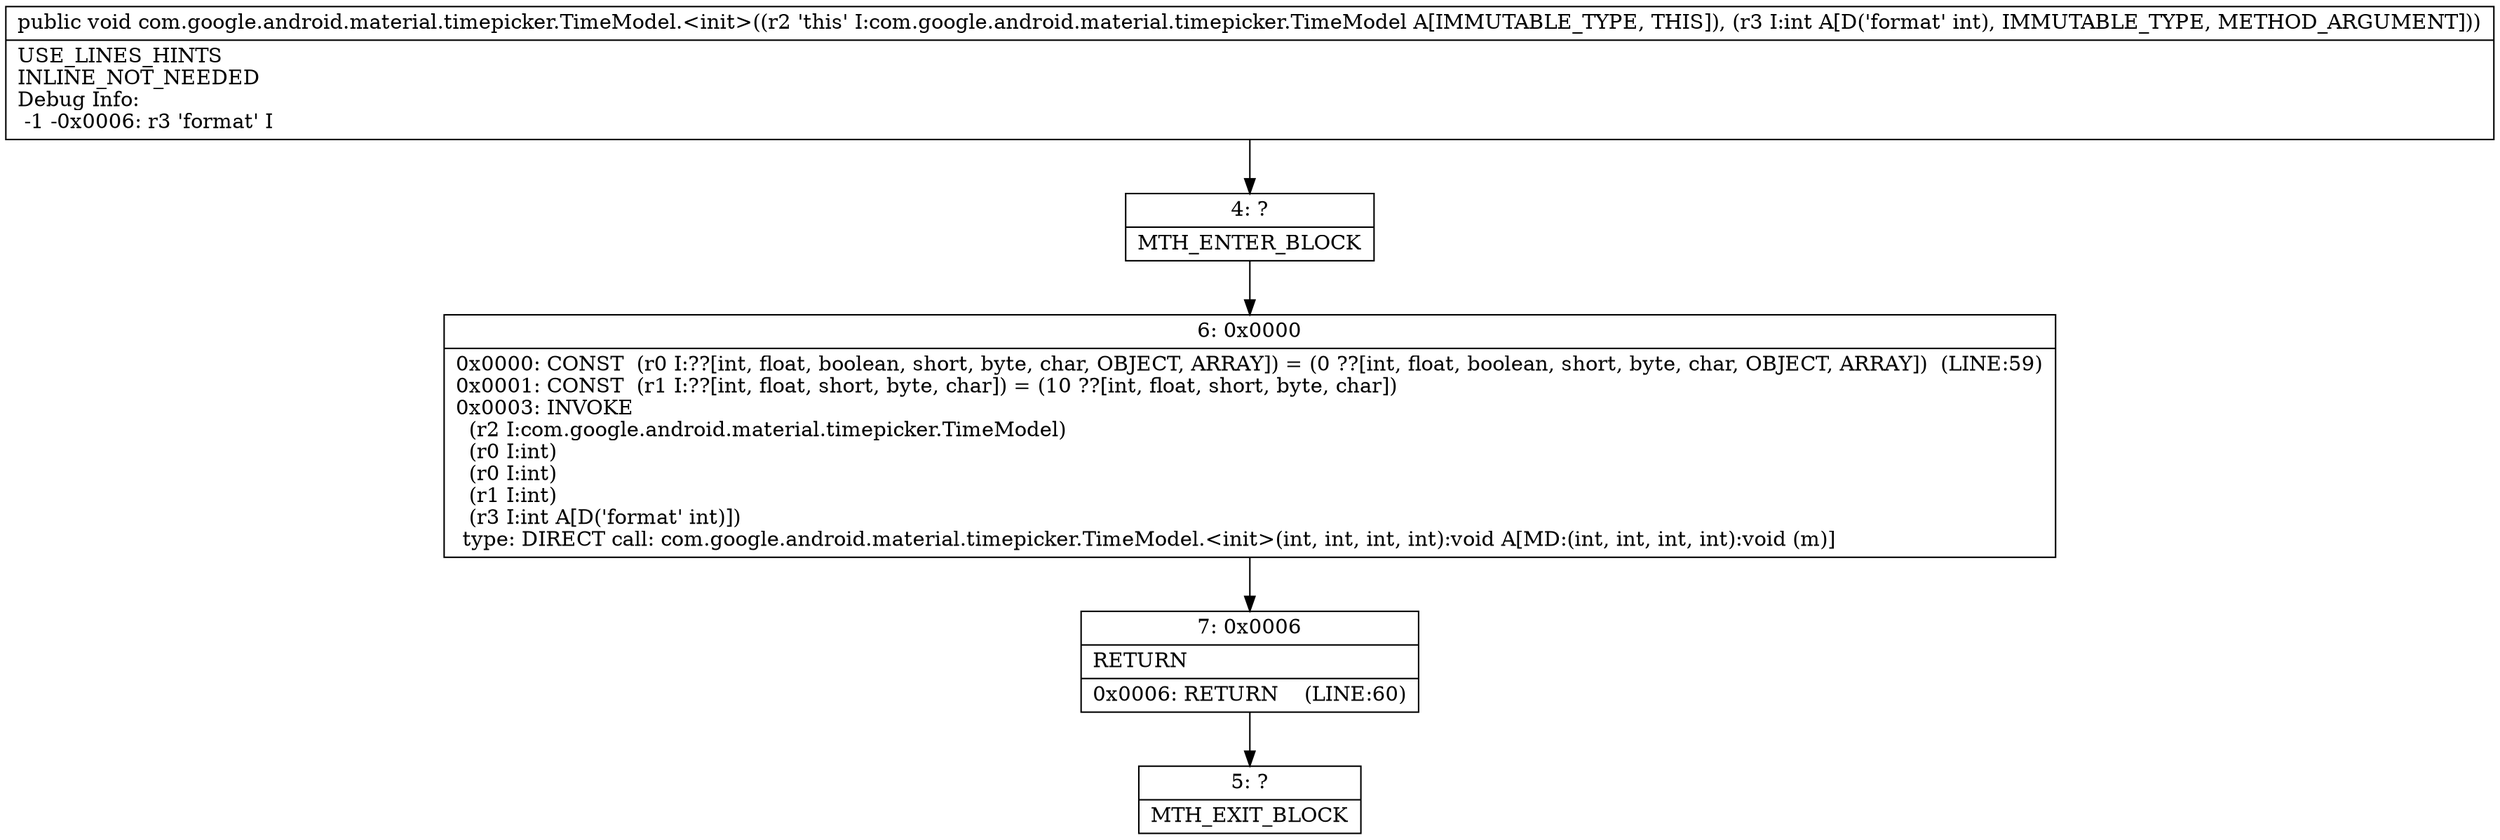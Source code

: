 digraph "CFG forcom.google.android.material.timepicker.TimeModel.\<init\>(I)V" {
Node_4 [shape=record,label="{4\:\ ?|MTH_ENTER_BLOCK\l}"];
Node_6 [shape=record,label="{6\:\ 0x0000|0x0000: CONST  (r0 I:??[int, float, boolean, short, byte, char, OBJECT, ARRAY]) = (0 ??[int, float, boolean, short, byte, char, OBJECT, ARRAY])  (LINE:59)\l0x0001: CONST  (r1 I:??[int, float, short, byte, char]) = (10 ??[int, float, short, byte, char]) \l0x0003: INVOKE  \l  (r2 I:com.google.android.material.timepicker.TimeModel)\l  (r0 I:int)\l  (r0 I:int)\l  (r1 I:int)\l  (r3 I:int A[D('format' int)])\l type: DIRECT call: com.google.android.material.timepicker.TimeModel.\<init\>(int, int, int, int):void A[MD:(int, int, int, int):void (m)]\l}"];
Node_7 [shape=record,label="{7\:\ 0x0006|RETURN\l|0x0006: RETURN    (LINE:60)\l}"];
Node_5 [shape=record,label="{5\:\ ?|MTH_EXIT_BLOCK\l}"];
MethodNode[shape=record,label="{public void com.google.android.material.timepicker.TimeModel.\<init\>((r2 'this' I:com.google.android.material.timepicker.TimeModel A[IMMUTABLE_TYPE, THIS]), (r3 I:int A[D('format' int), IMMUTABLE_TYPE, METHOD_ARGUMENT]))  | USE_LINES_HINTS\lINLINE_NOT_NEEDED\lDebug Info:\l  \-1 \-0x0006: r3 'format' I\l}"];
MethodNode -> Node_4;Node_4 -> Node_6;
Node_6 -> Node_7;
Node_7 -> Node_5;
}

